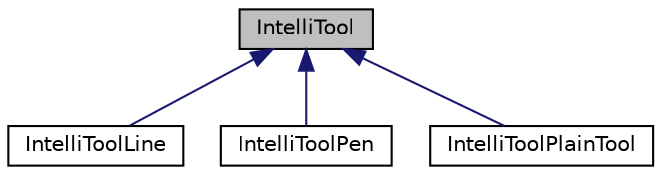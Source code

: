digraph "IntelliTool"
{
 // LATEX_PDF_SIZE
  edge [fontname="Helvetica",fontsize="10",labelfontname="Helvetica",labelfontsize="10"];
  node [fontname="Helvetica",fontsize="10",shape=record];
  Node1 [label="IntelliTool",height=0.2,width=0.4,color="black", fillcolor="grey75", style="filled", fontcolor="black",tooltip=" "];
  Node1 -> Node2 [dir="back",color="midnightblue",fontsize="10",style="solid",fontname="Helvetica"];
  Node2 [label="IntelliToolLine",height=0.2,width=0.4,color="black", fillcolor="white", style="filled",URL="$class_intelli_tool_line.html",tooltip=" "];
  Node1 -> Node3 [dir="back",color="midnightblue",fontsize="10",style="solid",fontname="Helvetica"];
  Node3 [label="IntelliToolPen",height=0.2,width=0.4,color="black", fillcolor="white", style="filled",URL="$class_intelli_tool_pen.html",tooltip=" "];
  Node1 -> Node4 [dir="back",color="midnightblue",fontsize="10",style="solid",fontname="Helvetica"];
  Node4 [label="IntelliToolPlainTool",height=0.2,width=0.4,color="black", fillcolor="white", style="filled",URL="$class_intelli_tool_plain_tool.html",tooltip=" "];
}
